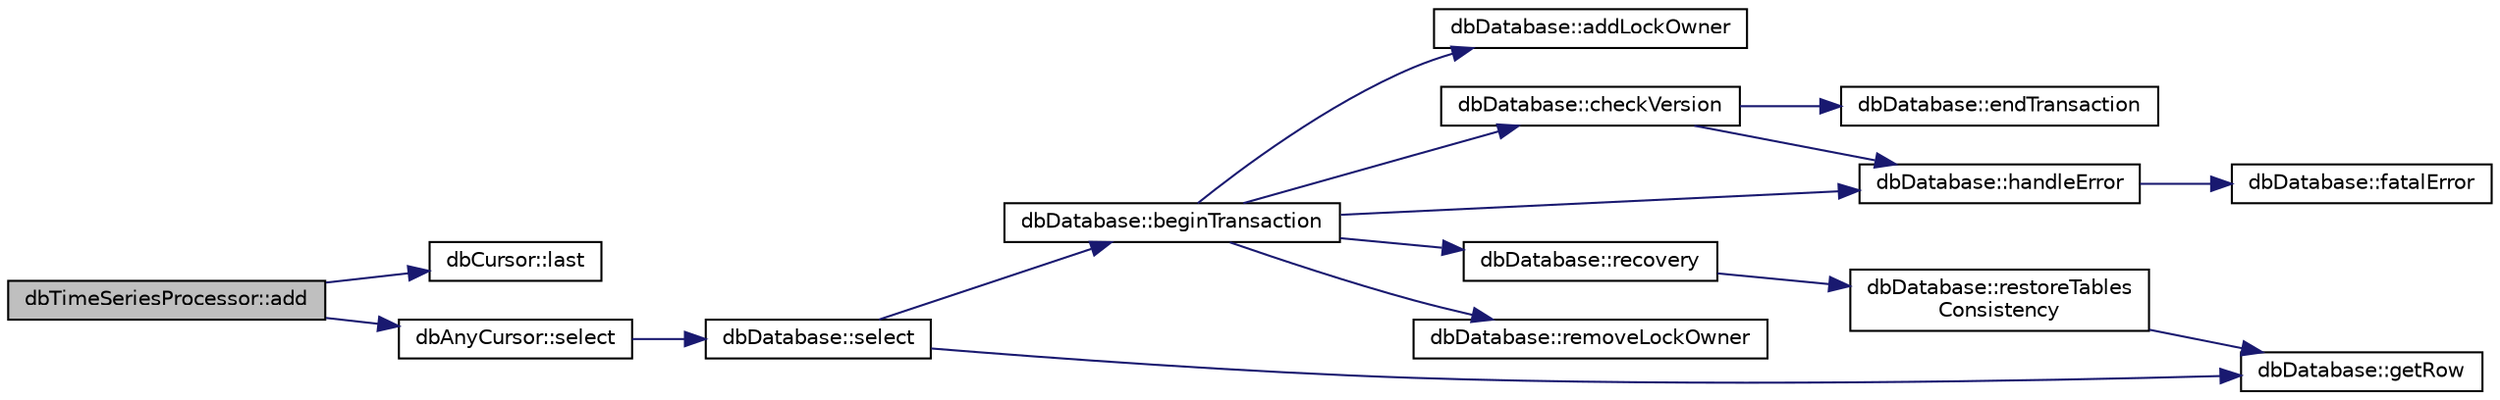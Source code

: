 digraph "dbTimeSeriesProcessor::add"
{
 // INTERACTIVE_SVG=YES
 // LATEX_PDF_SIZE
  edge [fontname="Helvetica",fontsize="10",labelfontname="Helvetica",labelfontsize="10"];
  node [fontname="Helvetica",fontsize="10",shape=record];
  rankdir="LR";
  Node1 [label="dbTimeSeriesProcessor::add",height=0.2,width=0.4,color="black", fillcolor="grey75", style="filled", fontcolor="black",tooltip=" "];
  Node1 -> Node2 [color="midnightblue",fontsize="10",style="solid"];
  Node2 [label="dbCursor::last",height=0.2,width=0.4,color="black", fillcolor="white", style="filled",URL="$classdbCursor.html#a4b2fc3e99be489fd669a18278a204013",tooltip=" "];
  Node1 -> Node3 [color="midnightblue",fontsize="10",style="solid"];
  Node3 [label="dbAnyCursor::select",height=0.2,width=0.4,color="black", fillcolor="white", style="filled",URL="$classdbAnyCursor.html#a74cce7a9edb87a583cce071530ac5a83",tooltip=" "];
  Node3 -> Node4 [color="midnightblue",fontsize="10",style="solid"];
  Node4 [label="dbDatabase::select",height=0.2,width=0.4,color="black", fillcolor="white", style="filled",URL="$classdbDatabase.html#a5c648267c177b06ece03c0b882dc3679",tooltip=" "];
  Node4 -> Node5 [color="midnightblue",fontsize="10",style="solid"];
  Node5 [label="dbDatabase::beginTransaction",height=0.2,width=0.4,color="black", fillcolor="white", style="filled",URL="$classdbDatabase.html#a67382226e535f25d8ea41e1a4a29c979",tooltip=" "];
  Node5 -> Node6 [color="midnightblue",fontsize="10",style="solid"];
  Node6 [label="dbDatabase::addLockOwner",height=0.2,width=0.4,color="black", fillcolor="white", style="filled",URL="$classdbDatabase.html#addf99cfff85de35ed30a025b8f892818",tooltip=" "];
  Node5 -> Node7 [color="midnightblue",fontsize="10",style="solid"];
  Node7 [label="dbDatabase::checkVersion",height=0.2,width=0.4,color="black", fillcolor="white", style="filled",URL="$classdbDatabase.html#a78274dd5406831e1a481ffdc5eaa0f16",tooltip=" "];
  Node7 -> Node8 [color="midnightblue",fontsize="10",style="solid"];
  Node8 [label="dbDatabase::endTransaction",height=0.2,width=0.4,color="black", fillcolor="white", style="filled",URL="$classdbDatabase.html#a9acf4cd1d0bb15ff2c5f9d39549d2ee3",tooltip=" "];
  Node7 -> Node9 [color="midnightblue",fontsize="10",style="solid"];
  Node9 [label="dbDatabase::handleError",height=0.2,width=0.4,color="black", fillcolor="white", style="filled",URL="$classdbDatabase.html#a239cb01cd3eee54d5ae50763259037c8",tooltip=" "];
  Node9 -> Node10 [color="midnightblue",fontsize="10",style="solid"];
  Node10 [label="dbDatabase::fatalError",height=0.2,width=0.4,color="black", fillcolor="white", style="filled",URL="$classdbDatabase.html#a7ae83e7bc84e4a52e34b6ed821ee05fd",tooltip=" "];
  Node5 -> Node9 [color="midnightblue",fontsize="10",style="solid"];
  Node5 -> Node11 [color="midnightblue",fontsize="10",style="solid"];
  Node11 [label="dbDatabase::recovery",height=0.2,width=0.4,color="black", fillcolor="white", style="filled",URL="$classdbDatabase.html#a5154bf2d07f0f7fa55752ad992d41dd4",tooltip=" "];
  Node11 -> Node12 [color="midnightblue",fontsize="10",style="solid"];
  Node12 [label="dbDatabase::restoreTables\lConsistency",height=0.2,width=0.4,color="black", fillcolor="white", style="filled",URL="$classdbDatabase.html#a3b5a75006ec8ddb05076fe2b058a9791",tooltip=" "];
  Node12 -> Node13 [color="midnightblue",fontsize="10",style="solid"];
  Node13 [label="dbDatabase::getRow",height=0.2,width=0.4,color="black", fillcolor="white", style="filled",URL="$classdbDatabase.html#a7bff04ecc071c89a2e9d27fda8cd326e",tooltip=" "];
  Node5 -> Node14 [color="midnightblue",fontsize="10",style="solid"];
  Node14 [label="dbDatabase::removeLockOwner",height=0.2,width=0.4,color="black", fillcolor="white", style="filled",URL="$classdbDatabase.html#a813899e7266817ae8bbd08efb18512f5",tooltip=" "];
  Node4 -> Node13 [color="midnightblue",fontsize="10",style="solid"];
}
